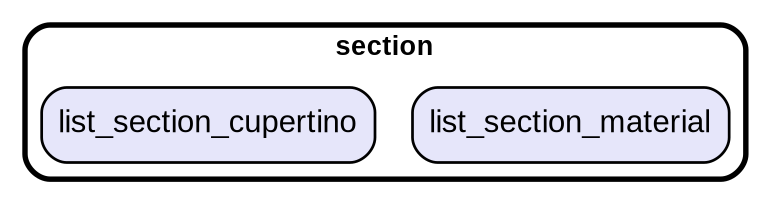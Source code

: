 digraph "" {
  graph [style=rounded fontname="Arial Black" fontsize=13 penwidth=2.6];
  node [shape=rect style="filled,rounded" fontname=Arial fontsize=15 fillcolor=Lavender penwidth=1.3];
  edge [penwidth=1.3];
  "/list_section_material.dart" [label="list_section_material"];
  "/list_section_cupertino.dart" [label="list_section_cupertino"];
  subgraph "cluster~" {
    label="section";
    "/list_section_material.dart";
    "/list_section_cupertino.dart";
  }
}

